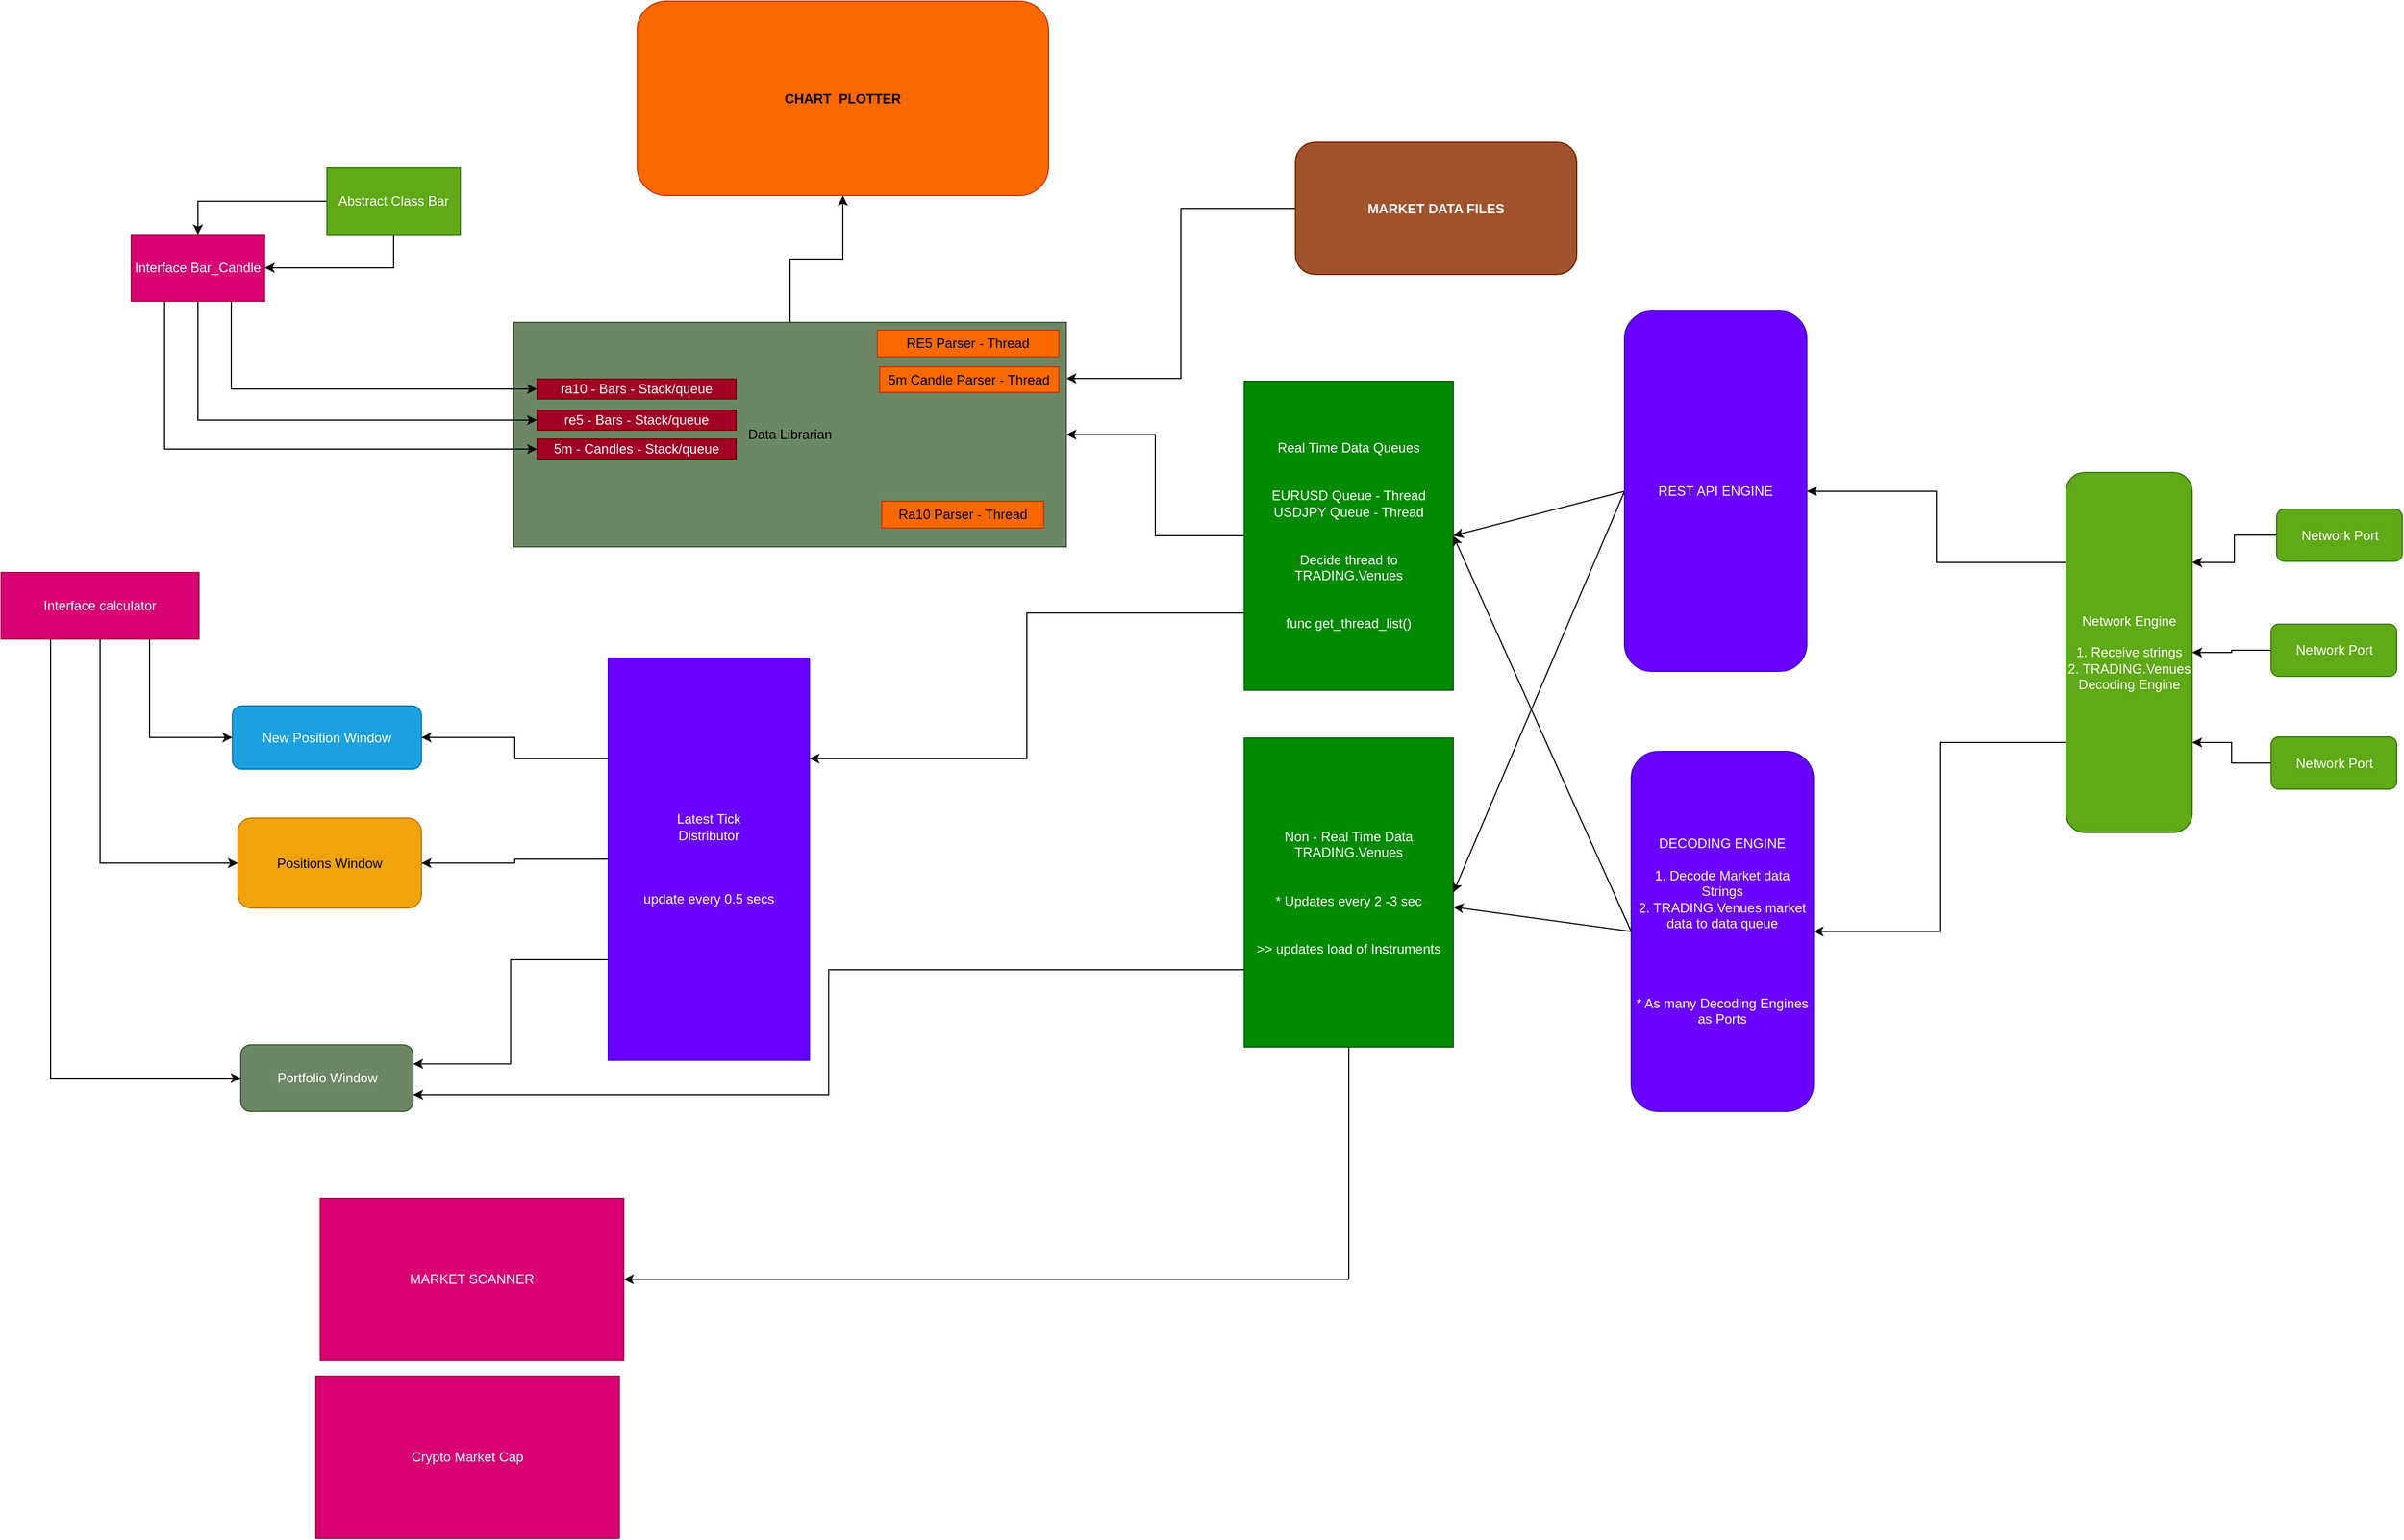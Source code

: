 <mxfile version="21.4.0" type="device" pages="2">
  <diagram name="Page-1" id="MkLoGqYcLHS-f2t8_Nkz">
    <mxGraphModel dx="4204" dy="1867" grid="0" gridSize="10" guides="1" tooltips="1" connect="1" arrows="1" fold="1" page="0" pageScale="1" pageWidth="827" pageHeight="1169" math="0" shadow="0">
      <root>
        <mxCell id="0" />
        <mxCell id="1" parent="0" />
        <mxCell id="t8iQmbURCvgYpWbKPgoA-26" style="edgeStyle=orthogonalEdgeStyle;rounded=0;orthogonalLoop=1;jettySize=auto;html=1;exitX=0;exitY=0.5;exitDx=0;exitDy=0;" edge="1" parent="1" source="tYbx8QeNhivlRmEhowMX-3" target="tYbx8QeNhivlRmEhowMX-10">
          <mxGeometry relative="1" as="geometry" />
        </mxCell>
        <mxCell id="t8iQmbURCvgYpWbKPgoA-27" style="edgeStyle=orthogonalEdgeStyle;rounded=0;orthogonalLoop=1;jettySize=auto;html=1;exitX=0;exitY=0.75;exitDx=0;exitDy=0;entryX=1;entryY=0.25;entryDx=0;entryDy=0;" edge="1" parent="1" source="tYbx8QeNhivlRmEhowMX-3" target="t8iQmbURCvgYpWbKPgoA-14">
          <mxGeometry relative="1" as="geometry" />
        </mxCell>
        <mxCell id="tYbx8QeNhivlRmEhowMX-3" value="Real Time Data Queues&lt;br&gt;&lt;br&gt;&lt;br&gt;EURUSD Queue - Thread&lt;br&gt;USDJPY Queue - Thread&lt;br&gt;&lt;br&gt;&lt;br&gt;Decide thread to TRADING.Venues&lt;br&gt;&lt;br&gt;&lt;br&gt;func get_thread_list()" style="rounded=0;whiteSpace=wrap;html=1;fillColor=#008a00;fontColor=#ffffff;strokeColor=#005700;" vertex="1" parent="1">
          <mxGeometry x="-152" y="316" width="188" height="278" as="geometry" />
        </mxCell>
        <mxCell id="tYbx8QeNhivlRmEhowMX-9" value="CHART&amp;nbsp; PLOTTER" style="rounded=1;whiteSpace=wrap;html=1;fillColor=#fa6800;fontColor=#000000;strokeColor=#C73500;fontStyle=1" vertex="1" parent="1">
          <mxGeometry x="-698" y="-26" width="370" height="175" as="geometry" />
        </mxCell>
        <mxCell id="t8iQmbURCvgYpWbKPgoA-51" style="edgeStyle=orthogonalEdgeStyle;rounded=0;orthogonalLoop=1;jettySize=auto;html=1;exitX=0;exitY=0.5;exitDx=0;exitDy=0;entryX=1;entryY=0.25;entryDx=0;entryDy=0;" edge="1" parent="1" source="tYbx8QeNhivlRmEhowMX-14" target="tYbx8QeNhivlRmEhowMX-10">
          <mxGeometry relative="1" as="geometry" />
        </mxCell>
        <mxCell id="tYbx8QeNhivlRmEhowMX-14" value="MARKET DATA FILES" style="rounded=1;whiteSpace=wrap;html=1;fillColor=#a0522d;fontColor=#ffffff;strokeColor=#6D1F00;fontStyle=1" vertex="1" parent="1">
          <mxGeometry x="-106" y="101" width="253" height="119" as="geometry" />
        </mxCell>
        <mxCell id="t8iQmbURCvgYpWbKPgoA-8" value="New Position Window" style="rounded=1;whiteSpace=wrap;html=1;fillColor=#1ba1e2;fontColor=#ffffff;strokeColor=#006EAF;" vertex="1" parent="1">
          <mxGeometry x="-1062" y="608" width="170" height="57" as="geometry" />
        </mxCell>
        <mxCell id="t8iQmbURCvgYpWbKPgoA-10" value="Positions Window" style="rounded=1;whiteSpace=wrap;html=1;fillColor=#f0a30a;fontColor=#000000;strokeColor=#BD7000;" vertex="1" parent="1">
          <mxGeometry x="-1057" y="709" width="165" height="81" as="geometry" />
        </mxCell>
        <mxCell id="t8iQmbURCvgYpWbKPgoA-12" value="Portfolio Window" style="rounded=1;whiteSpace=wrap;html=1;fillColor=#6d8764;fontColor=#ffffff;strokeColor=#3A5431;" vertex="1" parent="1">
          <mxGeometry x="-1054.5" y="913" width="155" height="60" as="geometry" />
        </mxCell>
        <mxCell id="t8iQmbURCvgYpWbKPgoA-16" style="edgeStyle=orthogonalEdgeStyle;rounded=0;orthogonalLoop=1;jettySize=auto;html=1;exitX=0;exitY=0.25;exitDx=0;exitDy=0;" edge="1" parent="1" source="t8iQmbURCvgYpWbKPgoA-14" target="t8iQmbURCvgYpWbKPgoA-8">
          <mxGeometry relative="1" as="geometry" />
        </mxCell>
        <mxCell id="t8iQmbURCvgYpWbKPgoA-17" style="edgeStyle=orthogonalEdgeStyle;rounded=0;orthogonalLoop=1;jettySize=auto;html=1;exitX=0;exitY=0.5;exitDx=0;exitDy=0;" edge="1" parent="1" source="t8iQmbURCvgYpWbKPgoA-14" target="t8iQmbURCvgYpWbKPgoA-10">
          <mxGeometry relative="1" as="geometry" />
        </mxCell>
        <mxCell id="t8iQmbURCvgYpWbKPgoA-18" style="edgeStyle=orthogonalEdgeStyle;rounded=0;orthogonalLoop=1;jettySize=auto;html=1;exitX=0;exitY=0.75;exitDx=0;exitDy=0;entryX=1;entryY=0.288;entryDx=0;entryDy=0;entryPerimeter=0;" edge="1" parent="1" source="t8iQmbURCvgYpWbKPgoA-14" target="t8iQmbURCvgYpWbKPgoA-12">
          <mxGeometry relative="1" as="geometry" />
        </mxCell>
        <mxCell id="t8iQmbURCvgYpWbKPgoA-14" value="Latest Tick &lt;br&gt;Distributor&lt;br&gt;&lt;br&gt;&lt;br&gt;&lt;br&gt;update every 0.5 secs" style="rounded=0;whiteSpace=wrap;html=1;fillColor=#6a00ff;fontColor=#ffffff;strokeColor=#3700CC;" vertex="1" parent="1">
          <mxGeometry x="-724" y="565" width="181" height="362" as="geometry" />
        </mxCell>
        <mxCell id="t8iQmbURCvgYpWbKPgoA-21" style="edgeStyle=orthogonalEdgeStyle;rounded=0;orthogonalLoop=1;jettySize=auto;html=1;exitX=0.75;exitY=1;exitDx=0;exitDy=0;entryX=0;entryY=0.5;entryDx=0;entryDy=0;" edge="1" parent="1" source="t8iQmbURCvgYpWbKPgoA-20" target="t8iQmbURCvgYpWbKPgoA-8">
          <mxGeometry relative="1" as="geometry" />
        </mxCell>
        <mxCell id="t8iQmbURCvgYpWbKPgoA-22" style="edgeStyle=orthogonalEdgeStyle;rounded=0;orthogonalLoop=1;jettySize=auto;html=1;exitX=0.5;exitY=1;exitDx=0;exitDy=0;entryX=0;entryY=0.5;entryDx=0;entryDy=0;" edge="1" parent="1" source="t8iQmbURCvgYpWbKPgoA-20" target="t8iQmbURCvgYpWbKPgoA-10">
          <mxGeometry relative="1" as="geometry" />
        </mxCell>
        <mxCell id="t8iQmbURCvgYpWbKPgoA-23" style="edgeStyle=orthogonalEdgeStyle;rounded=0;orthogonalLoop=1;jettySize=auto;html=1;exitX=0.25;exitY=1;exitDx=0;exitDy=0;entryX=0;entryY=0.5;entryDx=0;entryDy=0;" edge="1" parent="1" source="t8iQmbURCvgYpWbKPgoA-20" target="t8iQmbURCvgYpWbKPgoA-12">
          <mxGeometry relative="1" as="geometry" />
        </mxCell>
        <mxCell id="t8iQmbURCvgYpWbKPgoA-20" value="Interface calculator" style="rounded=0;whiteSpace=wrap;html=1;fillColor=#d80073;fontColor=#ffffff;strokeColor=#A50040;" vertex="1" parent="1">
          <mxGeometry x="-1270" y="488" width="178" height="60" as="geometry" />
        </mxCell>
        <mxCell id="t8iQmbURCvgYpWbKPgoA-25" value="" style="group" vertex="1" connectable="0" parent="1">
          <mxGeometry x="-834" y="247" width="495" height="202" as="geometry" />
        </mxCell>
        <mxCell id="t8iQmbURCvgYpWbKPgoA-38" value="" style="group" vertex="1" connectable="0" parent="t8iQmbURCvgYpWbKPgoA-25">
          <mxGeometry x="-189" y="14" width="497" height="202" as="geometry" />
        </mxCell>
        <mxCell id="t8iQmbURCvgYpWbKPgoA-40" value="" style="group" vertex="1" connectable="0" parent="t8iQmbURCvgYpWbKPgoA-38">
          <mxGeometry x="214" y="2" width="497" height="202" as="geometry" />
        </mxCell>
        <mxCell id="tYbx8QeNhivlRmEhowMX-10" value="Data Librarian" style="rounded=0;whiteSpace=wrap;html=1;fillColor=#6d8764;fontColor=#000000;strokeColor=#3A5431;" vertex="1" parent="t8iQmbURCvgYpWbKPgoA-40">
          <mxGeometry width="497" height="202" as="geometry" />
        </mxCell>
        <mxCell id="t8iQmbURCvgYpWbKPgoA-41" value="" style="group" vertex="1" connectable="0" parent="t8iQmbURCvgYpWbKPgoA-40">
          <mxGeometry x="21" y="7" width="469.35" height="178" as="geometry" />
        </mxCell>
        <mxCell id="t8iQmbURCvgYpWbKPgoA-39" value="" style="group" vertex="1" connectable="0" parent="t8iQmbURCvgYpWbKPgoA-41">
          <mxGeometry x="306" width="163.35" height="178" as="geometry" />
        </mxCell>
        <mxCell id="tYbx8QeNhivlRmEhowMX-11" value="RE5 Parser - Thread" style="rounded=0;whiteSpace=wrap;html=1;fillColor=#fa6800;fontColor=#000000;strokeColor=#C73500;" vertex="1" parent="t8iQmbURCvgYpWbKPgoA-39">
          <mxGeometry width="163.35" height="24" as="geometry" />
        </mxCell>
        <mxCell id="t8iQmbURCvgYpWbKPgoA-2" value="Ra10 Parser - Thread" style="rounded=0;whiteSpace=wrap;html=1;fillColor=#fa6800;fontColor=#000000;strokeColor=#C73500;" vertex="1" parent="t8iQmbURCvgYpWbKPgoA-39">
          <mxGeometry x="4" y="154" width="145.65" height="24" as="geometry" />
        </mxCell>
        <mxCell id="t8iQmbURCvgYpWbKPgoA-1" value="5m Candle Parser - Thread" style="rounded=0;whiteSpace=wrap;html=1;fillColor=#fa6800;fontColor=#000000;strokeColor=#C73500;" vertex="1" parent="t8iQmbURCvgYpWbKPgoA-39">
          <mxGeometry x="2" y="33" width="161.35" height="23" as="geometry" />
        </mxCell>
        <mxCell id="t8iQmbURCvgYpWbKPgoA-37" value="" style="group" vertex="1" connectable="0" parent="t8iQmbURCvgYpWbKPgoA-41">
          <mxGeometry y="44" width="179" height="72" as="geometry" />
        </mxCell>
        <mxCell id="t8iQmbURCvgYpWbKPgoA-28" value="ra10 - Bars - Stack/queue" style="rounded=0;whiteSpace=wrap;html=1;fillColor=#a20025;fontColor=#ffffff;strokeColor=#6F0000;" vertex="1" parent="t8iQmbURCvgYpWbKPgoA-37">
          <mxGeometry width="179" height="18" as="geometry" />
        </mxCell>
        <mxCell id="t8iQmbURCvgYpWbKPgoA-35" value="re5 - Bars - Stack/queue" style="rounded=0;whiteSpace=wrap;html=1;fillColor=#a20025;fontColor=#ffffff;strokeColor=#6F0000;" vertex="1" parent="t8iQmbURCvgYpWbKPgoA-37">
          <mxGeometry y="28" width="179" height="18" as="geometry" />
        </mxCell>
        <mxCell id="t8iQmbURCvgYpWbKPgoA-36" value="5m - Candles - Stack/queue" style="rounded=0;whiteSpace=wrap;html=1;fillColor=#a20025;fontColor=#ffffff;strokeColor=#6F0000;" vertex="1" parent="t8iQmbURCvgYpWbKPgoA-37">
          <mxGeometry y="54" width="179" height="18" as="geometry" />
        </mxCell>
        <mxCell id="t8iQmbURCvgYpWbKPgoA-43" style="edgeStyle=orthogonalEdgeStyle;rounded=0;orthogonalLoop=1;jettySize=auto;html=1;exitX=0.75;exitY=1;exitDx=0;exitDy=0;entryX=0;entryY=0.5;entryDx=0;entryDy=0;" edge="1" parent="1" source="t8iQmbURCvgYpWbKPgoA-42" target="t8iQmbURCvgYpWbKPgoA-28">
          <mxGeometry relative="1" as="geometry" />
        </mxCell>
        <mxCell id="t8iQmbURCvgYpWbKPgoA-44" style="edgeStyle=orthogonalEdgeStyle;rounded=0;orthogonalLoop=1;jettySize=auto;html=1;exitX=0.5;exitY=1;exitDx=0;exitDy=0;entryX=0;entryY=0.5;entryDx=0;entryDy=0;" edge="1" parent="1" source="t8iQmbURCvgYpWbKPgoA-42" target="t8iQmbURCvgYpWbKPgoA-35">
          <mxGeometry relative="1" as="geometry" />
        </mxCell>
        <mxCell id="t8iQmbURCvgYpWbKPgoA-45" style="edgeStyle=orthogonalEdgeStyle;rounded=0;orthogonalLoop=1;jettySize=auto;html=1;exitX=0.25;exitY=1;exitDx=0;exitDy=0;entryX=0;entryY=0.5;entryDx=0;entryDy=0;" edge="1" parent="1" source="t8iQmbURCvgYpWbKPgoA-42" target="t8iQmbURCvgYpWbKPgoA-36">
          <mxGeometry relative="1" as="geometry" />
        </mxCell>
        <mxCell id="t8iQmbURCvgYpWbKPgoA-42" value="Interface Bar_Candle" style="rounded=0;whiteSpace=wrap;html=1;fillColor=#d80073;fontColor=#ffffff;strokeColor=#A50040;" vertex="1" parent="1">
          <mxGeometry x="-1153" y="184" width="120" height="60" as="geometry" />
        </mxCell>
        <mxCell id="t8iQmbURCvgYpWbKPgoA-47" style="edgeStyle=orthogonalEdgeStyle;rounded=0;orthogonalLoop=1;jettySize=auto;html=1;exitX=0;exitY=0.5;exitDx=0;exitDy=0;entryX=0.5;entryY=0;entryDx=0;entryDy=0;" edge="1" parent="1" source="t8iQmbURCvgYpWbKPgoA-46" target="t8iQmbURCvgYpWbKPgoA-42">
          <mxGeometry relative="1" as="geometry" />
        </mxCell>
        <mxCell id="t8iQmbURCvgYpWbKPgoA-48" style="edgeStyle=orthogonalEdgeStyle;rounded=0;orthogonalLoop=1;jettySize=auto;html=1;exitX=0.5;exitY=1;exitDx=0;exitDy=0;entryX=1;entryY=0.5;entryDx=0;entryDy=0;" edge="1" parent="1" source="t8iQmbURCvgYpWbKPgoA-46" target="t8iQmbURCvgYpWbKPgoA-42">
          <mxGeometry relative="1" as="geometry" />
        </mxCell>
        <mxCell id="t8iQmbURCvgYpWbKPgoA-46" value="Abstract Class Bar" style="rounded=0;whiteSpace=wrap;html=1;fillColor=#60a917;fontColor=#ffffff;strokeColor=#2D7600;" vertex="1" parent="1">
          <mxGeometry x="-977" y="124" width="120" height="60" as="geometry" />
        </mxCell>
        <mxCell id="t8iQmbURCvgYpWbKPgoA-49" style="edgeStyle=orthogonalEdgeStyle;rounded=0;orthogonalLoop=1;jettySize=auto;html=1;exitX=0.5;exitY=0;exitDx=0;exitDy=0;" edge="1" parent="1" source="tYbx8QeNhivlRmEhowMX-10" target="tYbx8QeNhivlRmEhowMX-9">
          <mxGeometry relative="1" as="geometry" />
        </mxCell>
        <mxCell id="t8iQmbURCvgYpWbKPgoA-76" style="rounded=0;orthogonalLoop=1;jettySize=auto;html=1;exitX=0;exitY=0.5;exitDx=0;exitDy=0;" edge="1" parent="1" source="t8iQmbURCvgYpWbKPgoA-58" target="t8iQmbURCvgYpWbKPgoA-59">
          <mxGeometry relative="1" as="geometry" />
        </mxCell>
        <mxCell id="t8iQmbURCvgYpWbKPgoA-77" style="rounded=0;orthogonalLoop=1;jettySize=auto;html=1;exitX=0;exitY=0.5;exitDx=0;exitDy=0;entryX=1;entryY=0.5;entryDx=0;entryDy=0;" edge="1" parent="1" source="t8iQmbURCvgYpWbKPgoA-58" target="tYbx8QeNhivlRmEhowMX-3">
          <mxGeometry relative="1" as="geometry" />
        </mxCell>
        <mxCell id="t8iQmbURCvgYpWbKPgoA-58" value="DECODING ENGINE&lt;br&gt;&lt;br&gt;1. Decode Market data Strings&lt;br&gt;2. TRADING.Venues market data to data queue&lt;br&gt;&lt;br&gt;&lt;br&gt;&lt;br&gt;&lt;br&gt;* As many Decoding Engines as Ports" style="rounded=1;whiteSpace=wrap;html=1;fillColor=#6a00ff;fontColor=#ffffff;strokeColor=#3700CC;" vertex="1" parent="1">
          <mxGeometry x="196" y="649" width="164" height="324" as="geometry" />
        </mxCell>
        <mxCell id="t8iQmbURCvgYpWbKPgoA-61" style="edgeStyle=orthogonalEdgeStyle;rounded=0;orthogonalLoop=1;jettySize=auto;html=1;exitX=0;exitY=0.75;exitDx=0;exitDy=0;entryX=1;entryY=0.75;entryDx=0;entryDy=0;" edge="1" parent="1" source="t8iQmbURCvgYpWbKPgoA-59" target="t8iQmbURCvgYpWbKPgoA-12">
          <mxGeometry relative="1" as="geometry" />
        </mxCell>
        <mxCell id="t8iQmbURCvgYpWbKPgoA-67" style="edgeStyle=orthogonalEdgeStyle;rounded=0;orthogonalLoop=1;jettySize=auto;html=1;exitX=0.5;exitY=1;exitDx=0;exitDy=0;entryX=1;entryY=0.5;entryDx=0;entryDy=0;" edge="1" parent="1" source="t8iQmbURCvgYpWbKPgoA-59" target="t8iQmbURCvgYpWbKPgoA-66">
          <mxGeometry relative="1" as="geometry" />
        </mxCell>
        <mxCell id="t8iQmbURCvgYpWbKPgoA-59" value="Non - Real Time Data TRADING.Venues&lt;br&gt;&lt;br&gt;&lt;br&gt;* Updates every 2 -3 sec&lt;br&gt;&lt;br&gt;&lt;br&gt;&amp;gt;&amp;gt; updates load of Instruments" style="rounded=0;whiteSpace=wrap;html=1;fillColor=#008a00;fontColor=#ffffff;strokeColor=#005700;" vertex="1" parent="1">
          <mxGeometry x="-152" y="637" width="188" height="278" as="geometry" />
        </mxCell>
        <mxCell id="t8iQmbURCvgYpWbKPgoA-66" value="MARKET SCANNER" style="rounded=0;whiteSpace=wrap;html=1;fillColor=#d80073;fontColor=#ffffff;strokeColor=#A50040;" vertex="1" parent="1">
          <mxGeometry x="-983" y="1051" width="273" height="146" as="geometry" />
        </mxCell>
        <mxCell id="t8iQmbURCvgYpWbKPgoA-68" value="Crypto Market Cap" style="rounded=0;whiteSpace=wrap;html=1;fillColor=#d80073;fontColor=#ffffff;strokeColor=#A50040;" vertex="1" parent="1">
          <mxGeometry x="-987" y="1211" width="273" height="146" as="geometry" />
        </mxCell>
        <mxCell id="t8iQmbURCvgYpWbKPgoA-69" value="" style="group" vertex="1" connectable="0" parent="1">
          <mxGeometry x="587" y="398" width="302.5" height="324" as="geometry" />
        </mxCell>
        <mxCell id="tYbx8QeNhivlRmEhowMX-2" value="Network Engine&lt;br&gt;&lt;br&gt;1. Receive strings&lt;br&gt;2. TRADING.Venues Decoding Engine" style="rounded=1;whiteSpace=wrap;html=1;fillColor=#60a917;fontColor=#ffffff;strokeColor=#2D7600;" vertex="1" parent="t8iQmbURCvgYpWbKPgoA-69">
          <mxGeometry width="113.5" height="324" as="geometry" />
        </mxCell>
        <mxCell id="t8iQmbURCvgYpWbKPgoA-55" style="edgeStyle=orthogonalEdgeStyle;rounded=0;orthogonalLoop=1;jettySize=auto;html=1;exitX=0;exitY=0.5;exitDx=0;exitDy=0;entryX=1;entryY=0.25;entryDx=0;entryDy=0;" edge="1" parent="t8iQmbURCvgYpWbKPgoA-69" source="t8iQmbURCvgYpWbKPgoA-52" target="tYbx8QeNhivlRmEhowMX-2">
          <mxGeometry relative="1" as="geometry" />
        </mxCell>
        <mxCell id="t8iQmbURCvgYpWbKPgoA-52" value="Network Port" style="rounded=1;whiteSpace=wrap;html=1;fillColor=#60a917;fontColor=#ffffff;strokeColor=#2D7600;" vertex="1" parent="t8iQmbURCvgYpWbKPgoA-69">
          <mxGeometry x="189.5" y="33" width="113" height="47" as="geometry" />
        </mxCell>
        <mxCell id="t8iQmbURCvgYpWbKPgoA-56" style="edgeStyle=orthogonalEdgeStyle;rounded=0;orthogonalLoop=1;jettySize=auto;html=1;exitX=0;exitY=0.5;exitDx=0;exitDy=0;" edge="1" parent="t8iQmbURCvgYpWbKPgoA-69" source="t8iQmbURCvgYpWbKPgoA-53" target="tYbx8QeNhivlRmEhowMX-2">
          <mxGeometry relative="1" as="geometry" />
        </mxCell>
        <mxCell id="t8iQmbURCvgYpWbKPgoA-53" value="Network Port" style="rounded=1;whiteSpace=wrap;html=1;fillColor=#60a917;fontColor=#ffffff;strokeColor=#2D7600;" vertex="1" parent="t8iQmbURCvgYpWbKPgoA-69">
          <mxGeometry x="184.5" y="136.5" width="113" height="47" as="geometry" />
        </mxCell>
        <mxCell id="t8iQmbURCvgYpWbKPgoA-57" style="edgeStyle=orthogonalEdgeStyle;rounded=0;orthogonalLoop=1;jettySize=auto;html=1;exitX=0;exitY=0.5;exitDx=0;exitDy=0;entryX=1;entryY=0.75;entryDx=0;entryDy=0;" edge="1" parent="t8iQmbURCvgYpWbKPgoA-69" source="t8iQmbURCvgYpWbKPgoA-54" target="tYbx8QeNhivlRmEhowMX-2">
          <mxGeometry relative="1" as="geometry" />
        </mxCell>
        <mxCell id="t8iQmbURCvgYpWbKPgoA-54" value="Network Port" style="rounded=1;whiteSpace=wrap;html=1;fillColor=#60a917;fontColor=#ffffff;strokeColor=#2D7600;" vertex="1" parent="t8iQmbURCvgYpWbKPgoA-69">
          <mxGeometry x="184.5" y="238" width="113" height="47" as="geometry" />
        </mxCell>
        <mxCell id="t8iQmbURCvgYpWbKPgoA-74" style="rounded=0;orthogonalLoop=1;jettySize=auto;html=1;exitX=0;exitY=0.5;exitDx=0;exitDy=0;entryX=1;entryY=0.5;entryDx=0;entryDy=0;" edge="1" parent="1" source="t8iQmbURCvgYpWbKPgoA-70" target="tYbx8QeNhivlRmEhowMX-3">
          <mxGeometry relative="1" as="geometry" />
        </mxCell>
        <mxCell id="t8iQmbURCvgYpWbKPgoA-75" style="rounded=0;orthogonalLoop=1;jettySize=auto;html=1;exitX=0;exitY=0.5;exitDx=0;exitDy=0;entryX=1;entryY=0.5;entryDx=0;entryDy=0;" edge="1" parent="1" source="t8iQmbURCvgYpWbKPgoA-70" target="t8iQmbURCvgYpWbKPgoA-59">
          <mxGeometry relative="1" as="geometry" />
        </mxCell>
        <mxCell id="t8iQmbURCvgYpWbKPgoA-70" value="REST API ENGINE" style="rounded=1;whiteSpace=wrap;html=1;fillColor=#6a00ff;fontColor=#ffffff;strokeColor=#3700CC;" vertex="1" parent="1">
          <mxGeometry x="190" y="253" width="164" height="324" as="geometry" />
        </mxCell>
        <mxCell id="t8iQmbURCvgYpWbKPgoA-71" style="edgeStyle=orthogonalEdgeStyle;rounded=0;orthogonalLoop=1;jettySize=auto;html=1;exitX=0;exitY=0.75;exitDx=0;exitDy=0;" edge="1" parent="1" source="tYbx8QeNhivlRmEhowMX-2" target="t8iQmbURCvgYpWbKPgoA-58">
          <mxGeometry relative="1" as="geometry" />
        </mxCell>
        <mxCell id="t8iQmbURCvgYpWbKPgoA-73" style="edgeStyle=orthogonalEdgeStyle;rounded=0;orthogonalLoop=1;jettySize=auto;html=1;exitX=0;exitY=0.25;exitDx=0;exitDy=0;" edge="1" parent="1" source="tYbx8QeNhivlRmEhowMX-2" target="t8iQmbURCvgYpWbKPgoA-70">
          <mxGeometry relative="1" as="geometry" />
        </mxCell>
      </root>
    </mxGraphModel>
  </diagram>
  <diagram id="rywLQRtn448fMiW6NAJR" name="DATA LIBRARIAN">
    <mxGraphModel dx="1227" dy="660" grid="0" gridSize="10" guides="1" tooltips="1" connect="1" arrows="1" fold="1" page="0" pageScale="1" pageWidth="827" pageHeight="1169" math="0" shadow="0">
      <root>
        <mxCell id="0" />
        <mxCell id="1" parent="0" />
        <mxCell id="vIH5RLiZkX7nLeQkcyJk-1" value="Symbol TRADING.Venues Thread" style="rounded=1;whiteSpace=wrap;html=1;fillColor=#60a917;fontColor=#ffffff;strokeColor=#2D7600;" vertex="1" parent="1">
          <mxGeometry x="339" y="33" width="120" height="60" as="geometry" />
        </mxCell>
      </root>
    </mxGraphModel>
  </diagram>
</mxfile>
